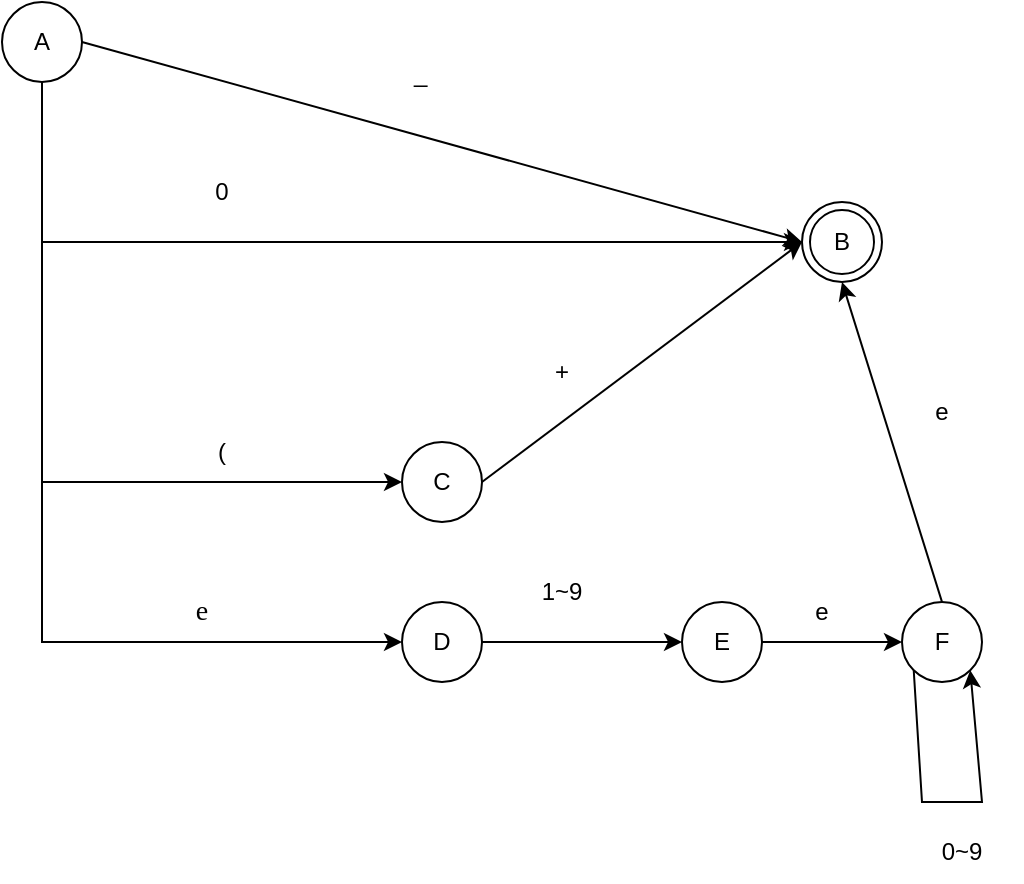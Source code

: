 <mxfile version="18.0.0" type="github">
  <diagram id="pBAooJWBWyWUqd2PAccM" name="Page-1">
    <mxGraphModel dx="758" dy="601" grid="1" gridSize="10" guides="1" tooltips="1" connect="1" arrows="1" fold="1" page="1" pageScale="1" pageWidth="827" pageHeight="1169" math="0" shadow="0">
      <root>
        <mxCell id="0" />
        <mxCell id="1" parent="0" />
        <mxCell id="x-oKC2JvaY924DlAh7iy-1" value="A" style="ellipse;whiteSpace=wrap;html=1;aspect=fixed;" vertex="1" parent="1">
          <mxGeometry x="120" y="360" width="40" height="40" as="geometry" />
        </mxCell>
        <mxCell id="x-oKC2JvaY924DlAh7iy-2" value="" style="endArrow=classic;html=1;rounded=0;exitX=1;exitY=0.5;exitDx=0;exitDy=0;entryX=0;entryY=0.5;entryDx=0;entryDy=0;" edge="1" parent="1" source="x-oKC2JvaY924DlAh7iy-1" target="x-oKC2JvaY924DlAh7iy-14">
          <mxGeometry width="50" height="50" relative="1" as="geometry">
            <mxPoint x="300" y="540" as="sourcePoint" />
            <mxPoint x="520" y="480" as="targetPoint" />
          </mxGeometry>
        </mxCell>
        <mxCell id="x-oKC2JvaY924DlAh7iy-3" value="" style="endArrow=classic;html=1;rounded=0;exitX=0.5;exitY=1;exitDx=0;exitDy=0;entryX=0;entryY=0.5;entryDx=0;entryDy=0;" edge="1" parent="1" source="x-oKC2JvaY924DlAh7iy-1" target="x-oKC2JvaY924DlAh7iy-14">
          <mxGeometry width="50" height="50" relative="1" as="geometry">
            <mxPoint x="300" y="540" as="sourcePoint" />
            <mxPoint x="320" y="480" as="targetPoint" />
            <Array as="points">
              <mxPoint x="140" y="480" />
            </Array>
          </mxGeometry>
        </mxCell>
        <mxCell id="x-oKC2JvaY924DlAh7iy-4" value="" style="endArrow=classic;html=1;rounded=0;exitX=0.5;exitY=1;exitDx=0;exitDy=0;" edge="1" parent="1" source="x-oKC2JvaY924DlAh7iy-1">
          <mxGeometry width="50" height="50" relative="1" as="geometry">
            <mxPoint x="300" y="540" as="sourcePoint" />
            <mxPoint x="320" y="600" as="targetPoint" />
            <Array as="points">
              <mxPoint x="140" y="600" />
            </Array>
          </mxGeometry>
        </mxCell>
        <mxCell id="x-oKC2JvaY924DlAh7iy-5" value="" style="endArrow=classic;html=1;rounded=0;exitX=0.5;exitY=1;exitDx=0;exitDy=0;" edge="1" parent="1" source="x-oKC2JvaY924DlAh7iy-1">
          <mxGeometry width="50" height="50" relative="1" as="geometry">
            <mxPoint x="300" y="540" as="sourcePoint" />
            <mxPoint x="320" y="680" as="targetPoint" />
            <Array as="points">
              <mxPoint x="140" y="680" />
            </Array>
          </mxGeometry>
        </mxCell>
        <mxCell id="x-oKC2JvaY924DlAh7iy-6" value="_" style="text;strokeColor=none;fillColor=none;align=left;verticalAlign=middle;spacingLeft=4;spacingRight=4;overflow=hidden;points=[[0,0.5],[1,0.5]];portConstraint=eastwest;rotatable=0;" vertex="1" parent="1">
          <mxGeometry x="320" y="380" width="94" height="30" as="geometry" />
        </mxCell>
        <mxCell id="x-oKC2JvaY924DlAh7iy-8" value="D" style="ellipse;whiteSpace=wrap;html=1;aspect=fixed;direction=south;" vertex="1" parent="1">
          <mxGeometry x="320" y="660" width="40" height="40" as="geometry" />
        </mxCell>
        <mxCell id="x-oKC2JvaY924DlAh7iy-10" value="E" style="ellipse;whiteSpace=wrap;html=1;aspect=fixed;direction=south;" vertex="1" parent="1">
          <mxGeometry x="460" y="660" width="40" height="40" as="geometry" />
        </mxCell>
        <mxCell id="x-oKC2JvaY924DlAh7iy-11" value="F" style="ellipse;whiteSpace=wrap;html=1;aspect=fixed;direction=south;" vertex="1" parent="1">
          <mxGeometry x="570" y="660" width="40" height="40" as="geometry" />
        </mxCell>
        <mxCell id="x-oKC2JvaY924DlAh7iy-12" value="0" style="text;html=1;strokeColor=none;fillColor=none;align=center;verticalAlign=middle;whiteSpace=wrap;rounded=0;" vertex="1" parent="1">
          <mxGeometry x="200" y="440" width="60" height="30" as="geometry" />
        </mxCell>
        <mxCell id="x-oKC2JvaY924DlAh7iy-14" value="B" style="ellipse;shape=doubleEllipse;whiteSpace=wrap;html=1;aspect=fixed;" vertex="1" parent="1">
          <mxGeometry x="520" y="460" width="40" height="40" as="geometry" />
        </mxCell>
        <mxCell id="x-oKC2JvaY924DlAh7iy-15" value="" style="endArrow=classic;html=1;rounded=0;exitX=0.5;exitY=0;exitDx=0;exitDy=0;entryX=0.5;entryY=1;entryDx=0;entryDy=0;" edge="1" parent="1" source="x-oKC2JvaY924DlAh7iy-8" target="x-oKC2JvaY924DlAh7iy-10">
          <mxGeometry width="50" height="50" relative="1" as="geometry">
            <mxPoint x="360" y="590" as="sourcePoint" />
            <mxPoint x="410" y="540" as="targetPoint" />
          </mxGeometry>
        </mxCell>
        <mxCell id="x-oKC2JvaY924DlAh7iy-16" value="" style="endArrow=classic;html=1;rounded=0;exitX=0.5;exitY=0;exitDx=0;exitDy=0;entryX=0.5;entryY=1;entryDx=0;entryDy=0;" edge="1" parent="1" source="x-oKC2JvaY924DlAh7iy-10" target="x-oKC2JvaY924DlAh7iy-11">
          <mxGeometry width="50" height="50" relative="1" as="geometry">
            <mxPoint x="360" y="590" as="sourcePoint" />
            <mxPoint x="410" y="540" as="targetPoint" />
          </mxGeometry>
        </mxCell>
        <mxCell id="x-oKC2JvaY924DlAh7iy-17" value="" style="endArrow=classic;html=1;rounded=0;exitX=0;exitY=0.5;exitDx=0;exitDy=0;entryX=0.5;entryY=1;entryDx=0;entryDy=0;" edge="1" parent="1" source="x-oKC2JvaY924DlAh7iy-11" target="x-oKC2JvaY924DlAh7iy-14">
          <mxGeometry width="50" height="50" relative="1" as="geometry">
            <mxPoint x="360" y="590" as="sourcePoint" />
            <mxPoint x="410" y="540" as="targetPoint" />
          </mxGeometry>
        </mxCell>
        <mxCell id="x-oKC2JvaY924DlAh7iy-18" value="" style="endArrow=classic;html=1;rounded=0;exitX=1;exitY=1;exitDx=0;exitDy=0;entryX=1;entryY=0;entryDx=0;entryDy=0;" edge="1" parent="1" source="x-oKC2JvaY924DlAh7iy-11" target="x-oKC2JvaY924DlAh7iy-11">
          <mxGeometry width="50" height="50" relative="1" as="geometry">
            <mxPoint x="360" y="590" as="sourcePoint" />
            <mxPoint x="690" y="700" as="targetPoint" />
            <Array as="points">
              <mxPoint x="580" y="760" />
              <mxPoint x="610" y="760" />
            </Array>
          </mxGeometry>
        </mxCell>
        <mxCell id="x-oKC2JvaY924DlAh7iy-19" value="(" style="text;html=1;strokeColor=none;fillColor=none;align=center;verticalAlign=middle;whiteSpace=wrap;rounded=0;" vertex="1" parent="1">
          <mxGeometry x="200" y="570" width="60" height="30" as="geometry" />
        </mxCell>
        <mxCell id="x-oKC2JvaY924DlAh7iy-20" value="C" style="ellipse;whiteSpace=wrap;html=1;aspect=fixed;direction=south;" vertex="1" parent="1">
          <mxGeometry x="320" y="580" width="40" height="40" as="geometry" />
        </mxCell>
        <mxCell id="x-oKC2JvaY924DlAh7iy-21" value="" style="endArrow=classic;html=1;rounded=0;entryX=0;entryY=0.5;entryDx=0;entryDy=0;exitX=0.5;exitY=0;exitDx=0;exitDy=0;" edge="1" parent="1" source="x-oKC2JvaY924DlAh7iy-20" target="x-oKC2JvaY924DlAh7iy-14">
          <mxGeometry width="50" height="50" relative="1" as="geometry">
            <mxPoint x="360" y="590" as="sourcePoint" />
            <mxPoint x="410" y="540" as="targetPoint" />
          </mxGeometry>
        </mxCell>
        <mxCell id="x-oKC2JvaY924DlAh7iy-22" value="+" style="text;html=1;strokeColor=none;fillColor=none;align=center;verticalAlign=middle;whiteSpace=wrap;rounded=0;" vertex="1" parent="1">
          <mxGeometry x="370" y="530" width="60" height="30" as="geometry" />
        </mxCell>
        <mxCell id="x-oKC2JvaY924DlAh7iy-24" value="&lt;span style=&quot;font-size:10.5pt;mso-bidi-font-size:&lt;br/&gt;12.0pt;font-family:Symbol;mso-ascii-font-family:&amp;quot;Times New Roman&amp;quot;;mso-fareast-font-family:&lt;br/&gt;宋体;mso-hansi-font-family:&amp;quot;Times New Roman&amp;quot;;mso-bidi-font-family:&amp;quot;Times New Roman&amp;quot;;&lt;br/&gt;mso-font-kerning:1.0pt;mso-ansi-language:EN-US;mso-fareast-language:ZH-CN;&lt;br/&gt;mso-bidi-language:AR-SA;mso-char-type:symbol;mso-symbol-font-family:Symbol&quot; lang=&quot;EN-US&quot;&gt;e&lt;/span&gt;" style="text;html=1;strokeColor=none;fillColor=none;align=center;verticalAlign=middle;whiteSpace=wrap;rounded=0;" vertex="1" parent="1">
          <mxGeometry x="190" y="650" width="60" height="30" as="geometry" />
        </mxCell>
        <mxCell id="x-oKC2JvaY924DlAh7iy-25" value="1~9" style="text;html=1;strokeColor=none;fillColor=none;align=center;verticalAlign=middle;whiteSpace=wrap;rounded=0;" vertex="1" parent="1">
          <mxGeometry x="370" y="640" width="60" height="30" as="geometry" />
        </mxCell>
        <mxCell id="x-oKC2JvaY924DlAh7iy-26" value="e" style="text;html=1;strokeColor=none;fillColor=none;align=center;verticalAlign=middle;whiteSpace=wrap;rounded=0;" vertex="1" parent="1">
          <mxGeometry x="500" y="650" width="60" height="30" as="geometry" />
        </mxCell>
        <mxCell id="x-oKC2JvaY924DlAh7iy-27" value="0~9" style="text;html=1;strokeColor=none;fillColor=none;align=center;verticalAlign=middle;whiteSpace=wrap;rounded=0;" vertex="1" parent="1">
          <mxGeometry x="570" y="770" width="60" height="30" as="geometry" />
        </mxCell>
        <mxCell id="x-oKC2JvaY924DlAh7iy-28" value="e" style="text;html=1;strokeColor=none;fillColor=none;align=center;verticalAlign=middle;whiteSpace=wrap;rounded=0;" vertex="1" parent="1">
          <mxGeometry x="560" y="550" width="60" height="30" as="geometry" />
        </mxCell>
      </root>
    </mxGraphModel>
  </diagram>
</mxfile>
